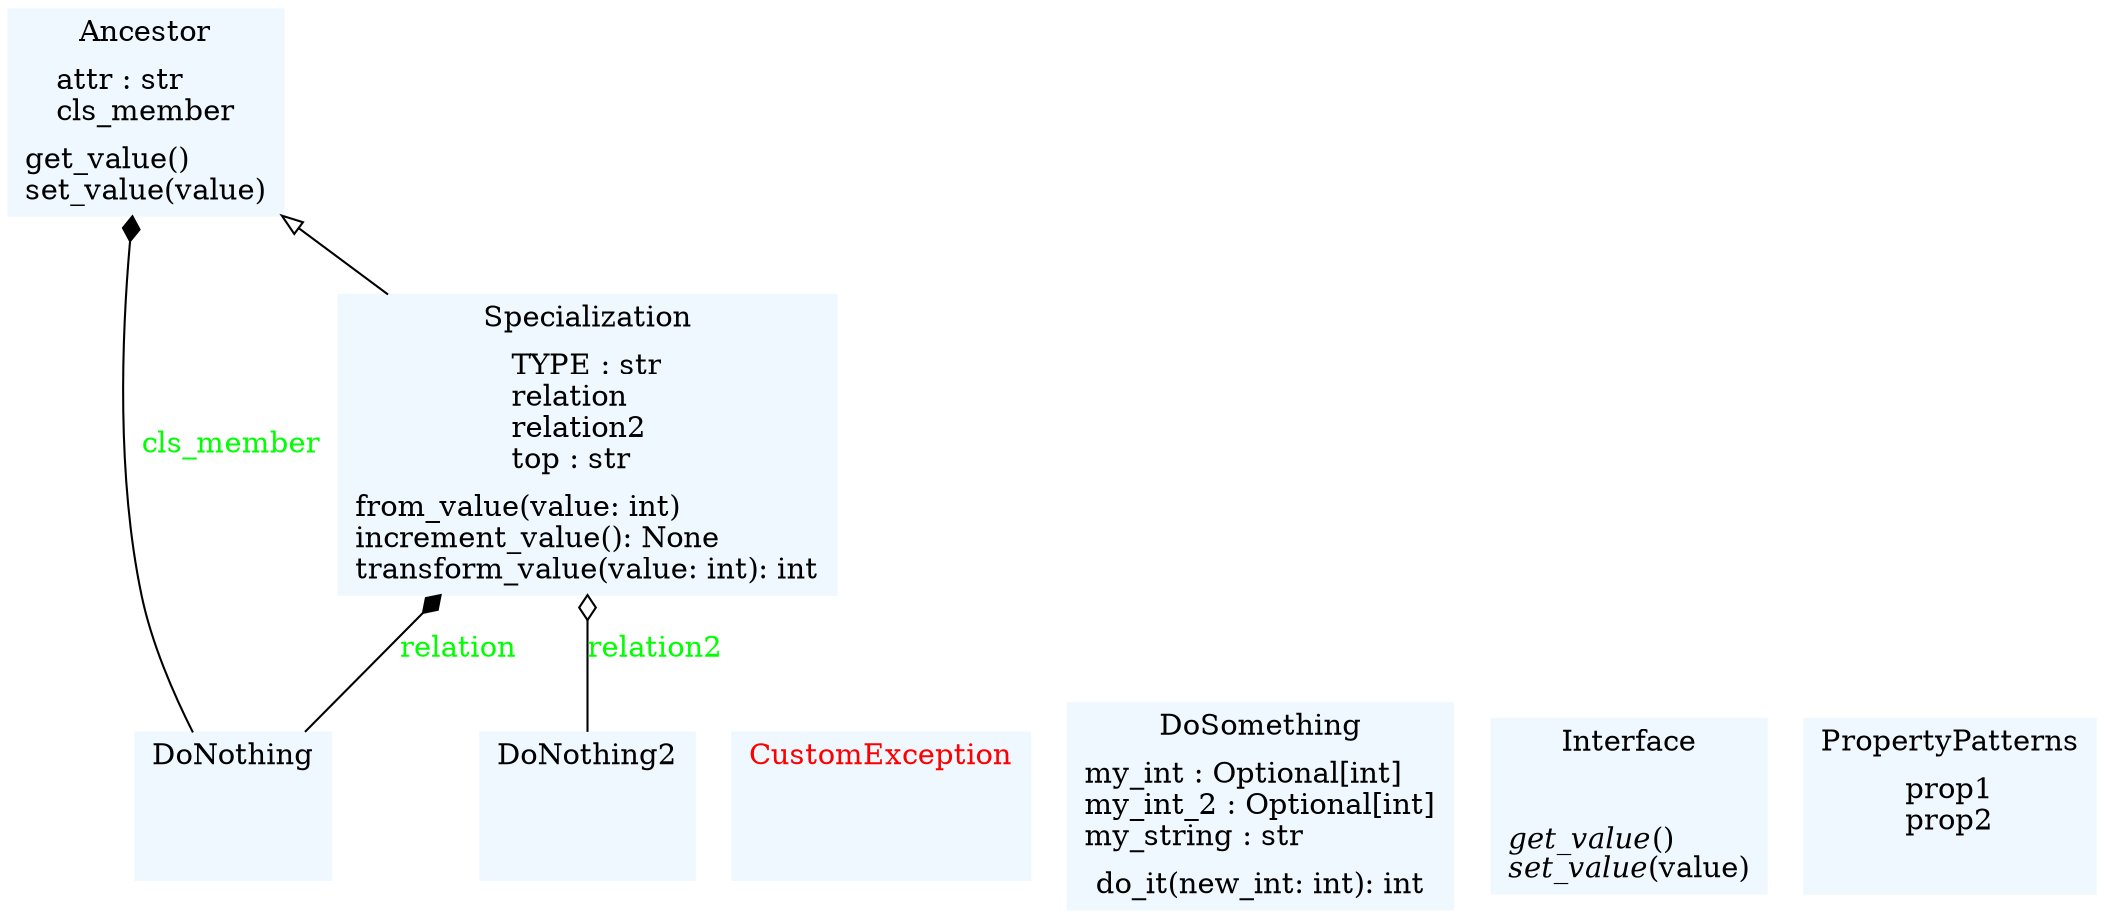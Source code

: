 digraph "classes_colorized" {
rankdir=BT
charset="utf-8"
"data.clientmodule_test.Ancestor" [color="aliceblue", fontcolor="black", label=<{Ancestor|attr : str<br ALIGN="LEFT"/>cls_member<br ALIGN="LEFT"/>|get_value()<br ALIGN="LEFT"/>set_value(value)<br ALIGN="LEFT"/>}>, shape="record", style="filled"];
"data.suppliermodule_test.CustomException" [color="aliceblue", fontcolor="red", label=<{CustomException|<br ALIGN="LEFT"/>|}>, shape="record", style="filled"];
"data.suppliermodule_test.DoNothing" [color="aliceblue", fontcolor="black", label=<{DoNothing|<br ALIGN="LEFT"/>|}>, shape="record", style="filled"];
"data.suppliermodule_test.DoNothing2" [color="aliceblue", fontcolor="black", label=<{DoNothing2|<br ALIGN="LEFT"/>|}>, shape="record", style="filled"];
"data.suppliermodule_test.DoSomething" [color="aliceblue", fontcolor="black", label=<{DoSomething|my_int : Optional[int]<br ALIGN="LEFT"/>my_int_2 : Optional[int]<br ALIGN="LEFT"/>my_string : str<br ALIGN="LEFT"/>|do_it(new_int: int): int<br ALIGN="LEFT"/>}>, shape="record", style="filled"];
"data.suppliermodule_test.Interface" [color="aliceblue", fontcolor="black", label=<{Interface|<br ALIGN="LEFT"/>|<I>get_value</I>()<br ALIGN="LEFT"/><I>set_value</I>(value)<br ALIGN="LEFT"/>}>, shape="record", style="filled"];
"data.property_pattern.PropertyPatterns" [color="aliceblue", fontcolor="black", label=<{PropertyPatterns|prop1<br ALIGN="LEFT"/>prop2<br ALIGN="LEFT"/>|}>, shape="record", style="filled"];
"data.clientmodule_test.Specialization" [color="aliceblue", fontcolor="black", label=<{Specialization|TYPE : str<br ALIGN="LEFT"/>relation<br ALIGN="LEFT"/>relation2<br ALIGN="LEFT"/>top : str<br ALIGN="LEFT"/>|from_value(value: int)<br ALIGN="LEFT"/>increment_value(): None<br ALIGN="LEFT"/>transform_value(value: int): int<br ALIGN="LEFT"/>}>, shape="record", style="filled"];
"data.clientmodule_test.Specialization" -> "data.clientmodule_test.Ancestor" [arrowhead="empty", arrowtail="none"];
"data.suppliermodule_test.DoNothing" -> "data.clientmodule_test.Ancestor" [arrowhead="diamond", arrowtail="none", fontcolor="green", label="cls_member", style="solid"];
"data.suppliermodule_test.DoNothing" -> "data.clientmodule_test.Specialization" [arrowhead="diamond", arrowtail="none", fontcolor="green", label="relation", style="solid"];
"data.suppliermodule_test.DoNothing2" -> "data.clientmodule_test.Specialization" [arrowhead="odiamond", arrowtail="none", fontcolor="green", label="relation2", style="solid"];
}
